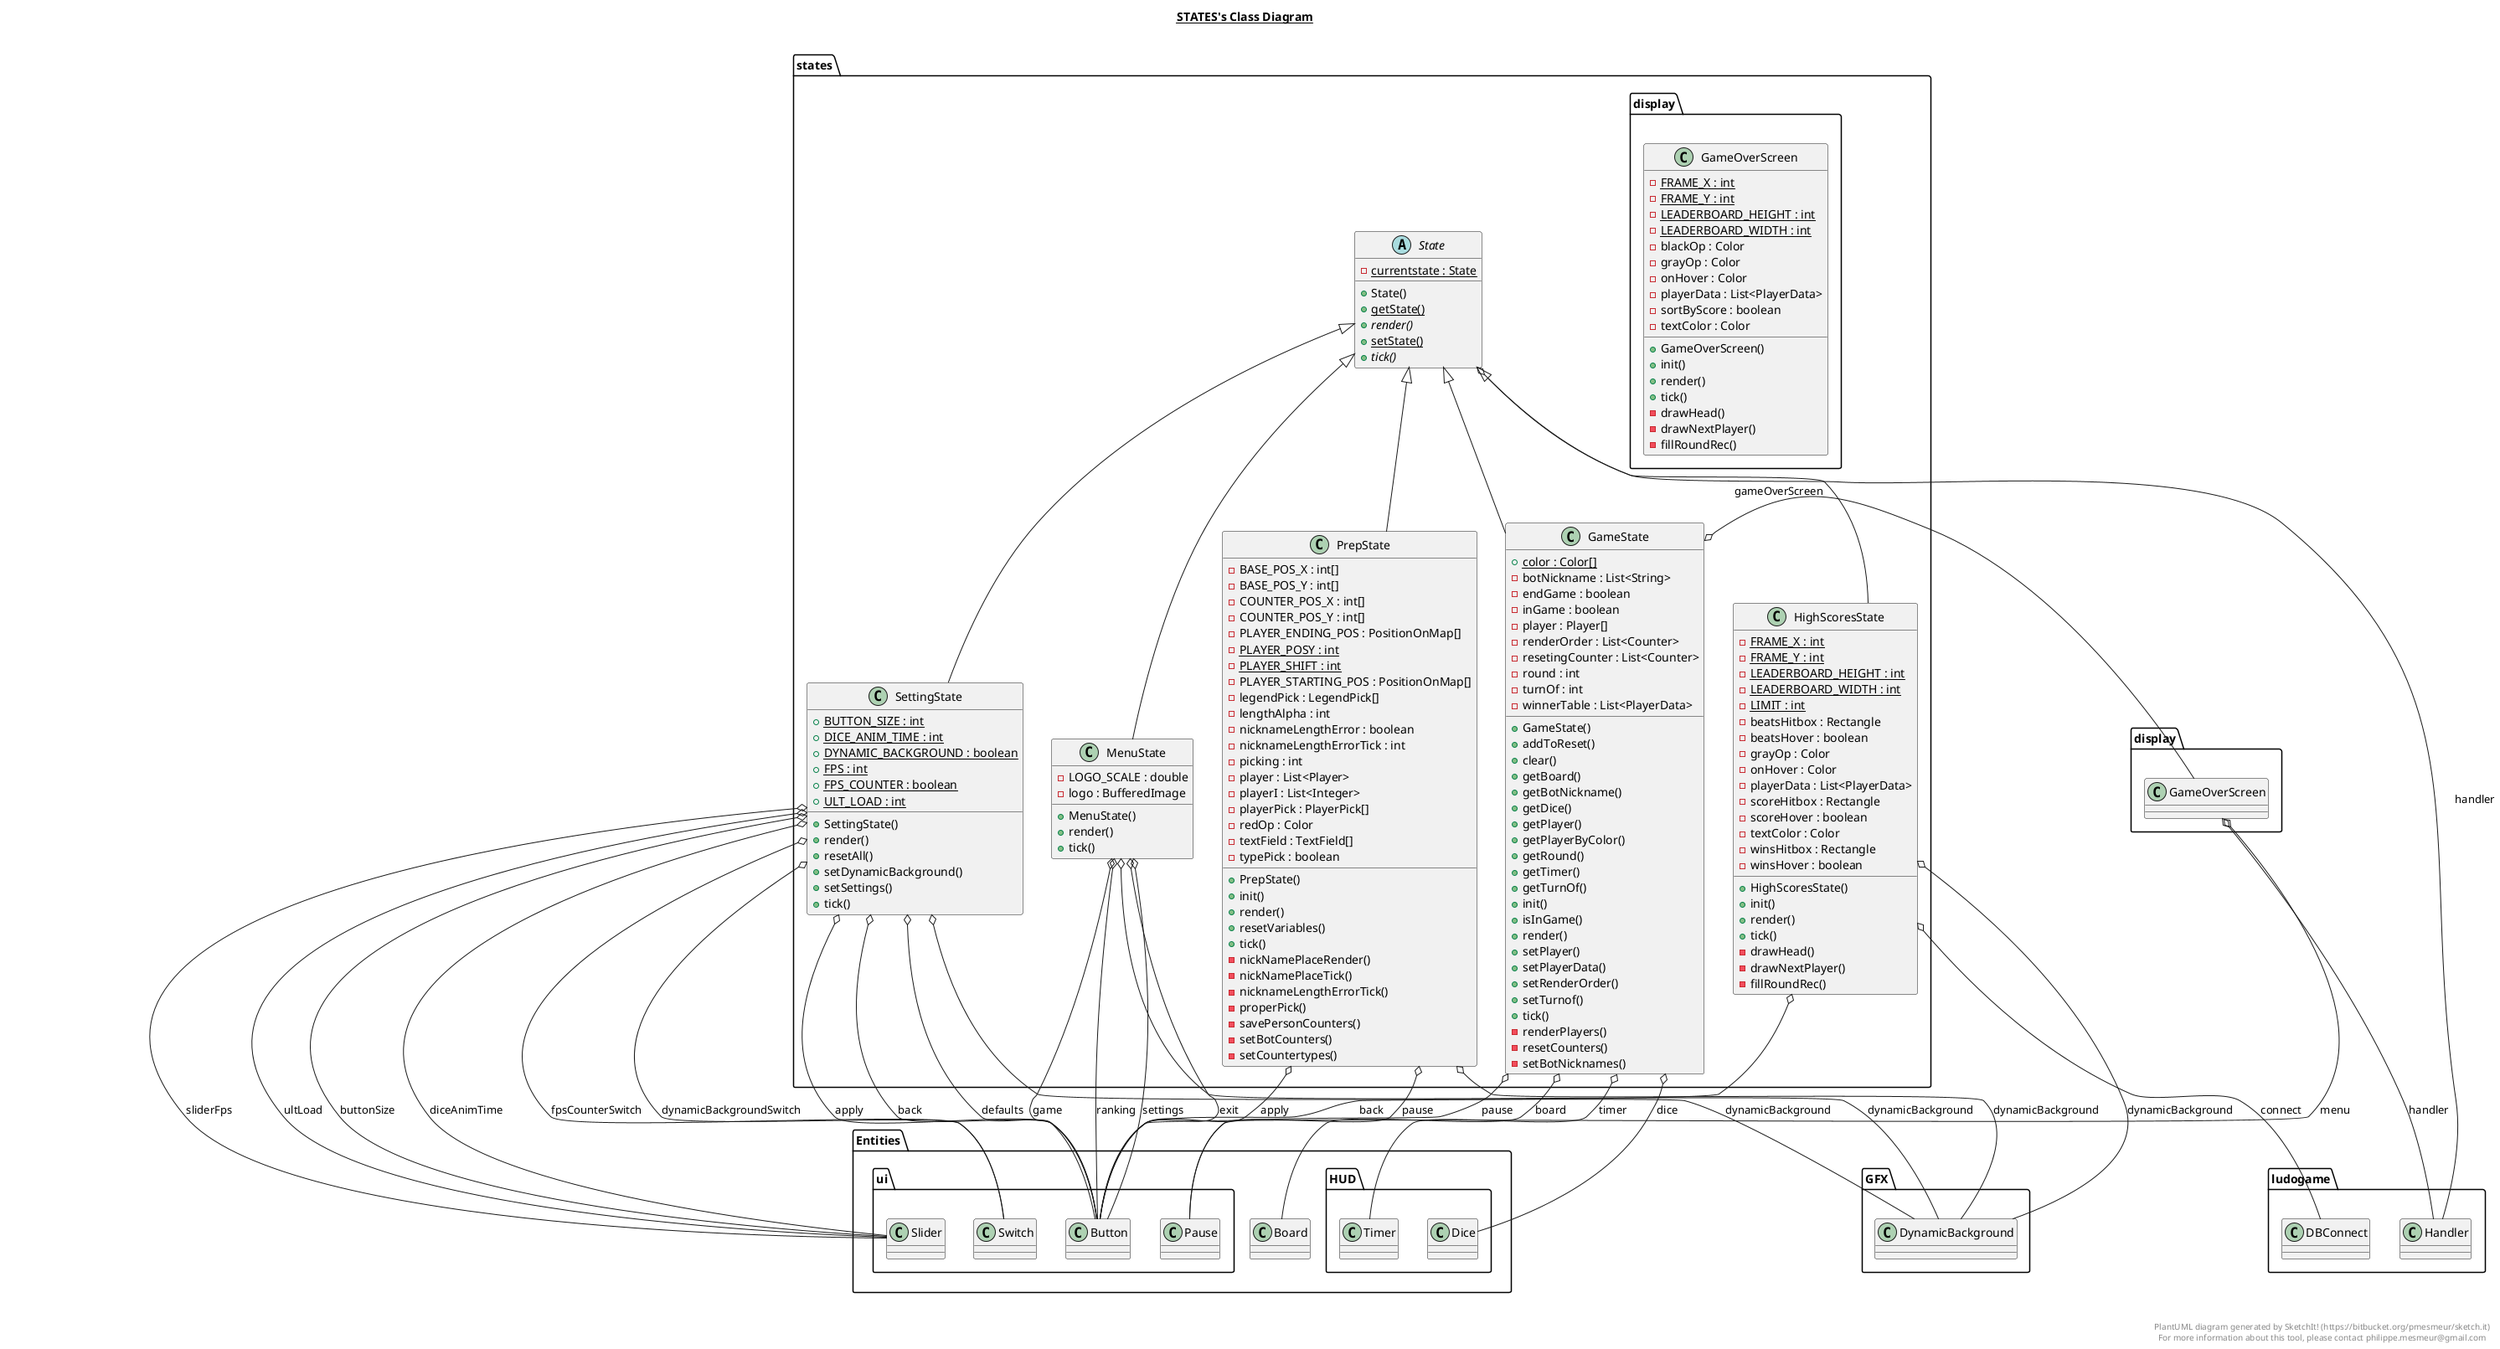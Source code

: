 @startuml

title __STATES's Class Diagram__\n

  namespace states {
    class display.GameOverScreen {
        {static} - FRAME_X : int
        {static} - FRAME_Y : int
        {static} - LEADERBOARD_HEIGHT : int
        {static} - LEADERBOARD_WIDTH : int
        - blackOp : Color
        - grayOp : Color
        - onHover : Color
        - playerData : List<PlayerData>
        - sortByScore : boolean
        - textColor : Color
        + GameOverScreen()
        + init()
        + render()
        + tick()
        - drawHead()
        - drawNextPlayer()
        - fillRoundRec()
    }
  }
  

  namespace states {
    class states.GameState {
        {static} + color : Color[]
        - botNickname : List<String>
        - endGame : boolean
        - inGame : boolean
        - player : Player[]
        - renderOrder : List<Counter>
        - resetingCounter : List<Counter>
        - round : int
        - turnOf : int
        - winnerTable : List<PlayerData>
        + GameState()
        + addToReset()
        + clear()
        + getBoard()
        + getBotNickname()
        + getDice()
        + getPlayer()
        + getPlayerByColor()
        + getRound()
        + getTimer()
        + getTurnOf()
        + init()
        + isInGame()
        + render()
        + setPlayer()
        + setPlayerData()
        + setRenderOrder()
        + setTurnof()
        + tick()
        - renderPlayers()
        - resetCounters()
        - setBotNicknames()
    }
  }
  

  namespace states {
    class states.HighScoresState {
        {static} - FRAME_X : int
        {static} - FRAME_Y : int
        {static} - LEADERBOARD_HEIGHT : int
        {static} - LEADERBOARD_WIDTH : int
        {static} - LIMIT : int
        - beatsHitbox : Rectangle
        - beatsHover : boolean
        - grayOp : Color
        - onHover : Color
        - playerData : List<PlayerData>
        - scoreHitbox : Rectangle
        - scoreHover : boolean
        - textColor : Color
        - winsHitbox : Rectangle
        - winsHover : boolean
        + HighScoresState()
        + init()
        + render()
        + tick()
        - drawHead()
        - drawNextPlayer()
        - fillRoundRec()
    }
  }
  

  namespace states {
    class states.MenuState {
        - LOGO_SCALE : double
        - logo : BufferedImage
        + MenuState()
        + render()
        + tick()
    }
  }
  

  namespace states {
    class states.PrepState {
        - BASE_POS_X : int[]
        - BASE_POS_Y : int[]
        - COUNTER_POS_X : int[]
        - COUNTER_POS_Y : int[]
        - PLAYER_ENDING_POS : PositionOnMap[]
        {static} - PLAYER_POSY : int
        {static} - PLAYER_SHIFT : int
        - PLAYER_STARTING_POS : PositionOnMap[]
        - legendPick : LegendPick[]
        - lengthAlpha : int
        - nicknameLengthError : boolean
        - nicknameLengthErrorTick : int
        - picking : int
        - player : List<Player>
        - playerI : List<Integer>
        - playerPick : PlayerPick[]
        - redOp : Color
        - textField : TextField[]
        - typePick : boolean
        + PrepState()
        + init()
        + render()
        + resetVariables()
        + tick()
        - nickNamePlaceRender()
        - nickNamePlaceTick()
        - nicknameLengthErrorTick()
        - properPick()
        - savePersonCounters()
        - setBotCounters()
        - setCountertypes()
    }
  }
  

  namespace states {
    class states.SettingState {
        {static} + BUTTON_SIZE : int
        {static} + DICE_ANIM_TIME : int
        {static} + DYNAMIC_BACKGROUND : boolean
        {static} + FPS : int
        {static} + FPS_COUNTER : boolean
        {static} + ULT_LOAD : int
        + SettingState()
        + render()
        + resetAll()
        + setDynamicBackground()
        + setSettings()
        + tick()
    }
  }
  

  namespace states {
    abstract class states.State {
        {static} - currentstate : State
        + State()
        {static} + getState()
        {abstract} + render()
        {static} + setState()
        {abstract} + tick()
    }
  }
  

  display.GameOverScreen o-- ludogame.Handler : handler
  display.GameOverScreen o-- Entities.ui.Button : menu
  states.GameState -up-|> states.State
  states.GameState o-- Entities.Board : board
  states.GameState o-- Entities.HUD.Dice : dice
  states.GameState o-- display.GameOverScreen : gameOverScreen
  states.GameState o-- Entities.ui.Pause : pause
  states.GameState o-- Entities.HUD.Timer : timer
  states.HighScoresState -up-|> states.State
  states.HighScoresState o-- Entities.ui.Button : back
  states.HighScoresState o-- ludogame.DBConnect : connect
  states.HighScoresState o-- GFX.DynamicBackground : dynamicBackground
  states.MenuState -up-|> states.State
  states.MenuState o-- GFX.DynamicBackground : dynamicBackground
  states.MenuState o-- Entities.ui.Button : exit
  states.MenuState o-- Entities.ui.Button : game
  states.MenuState o-- Entities.ui.Button : ranking
  states.MenuState o-- Entities.ui.Button : settings
  states.PrepState -up-|> states.State
  states.PrepState o-- GFX.DynamicBackground : dynamicBackground
  states.PrepState o-- Entities.ui.Button : apply
  states.PrepState o-- Entities.ui.Pause : pause
  states.SettingState -up-|> states.State
  states.SettingState o-- Entities.ui.Button : apply
  states.SettingState o-- Entities.ui.Button : back
  states.SettingState o-- Entities.ui.Slider : buttonSize
  states.SettingState o-- Entities.ui.Button : defaults
  states.SettingState o-- Entities.ui.Slider : diceAnimTime
  states.SettingState o-- GFX.DynamicBackground : dynamicBackground
  states.SettingState o-- Entities.ui.Switch : dynamicBackgroundSwitch
  states.SettingState o-- Entities.ui.Switch : fpsCounterSwitch
  states.SettingState o-- Entities.ui.Slider : sliderFps
  states.SettingState o-- Entities.ui.Slider : ultLoad
  states.State o-- ludogame.Handler : handler


right footer


PlantUML diagram generated by SketchIt! (https://bitbucket.org/pmesmeur/sketch.it)
For more information about this tool, please contact philippe.mesmeur@gmail.com
endfooter

@enduml
